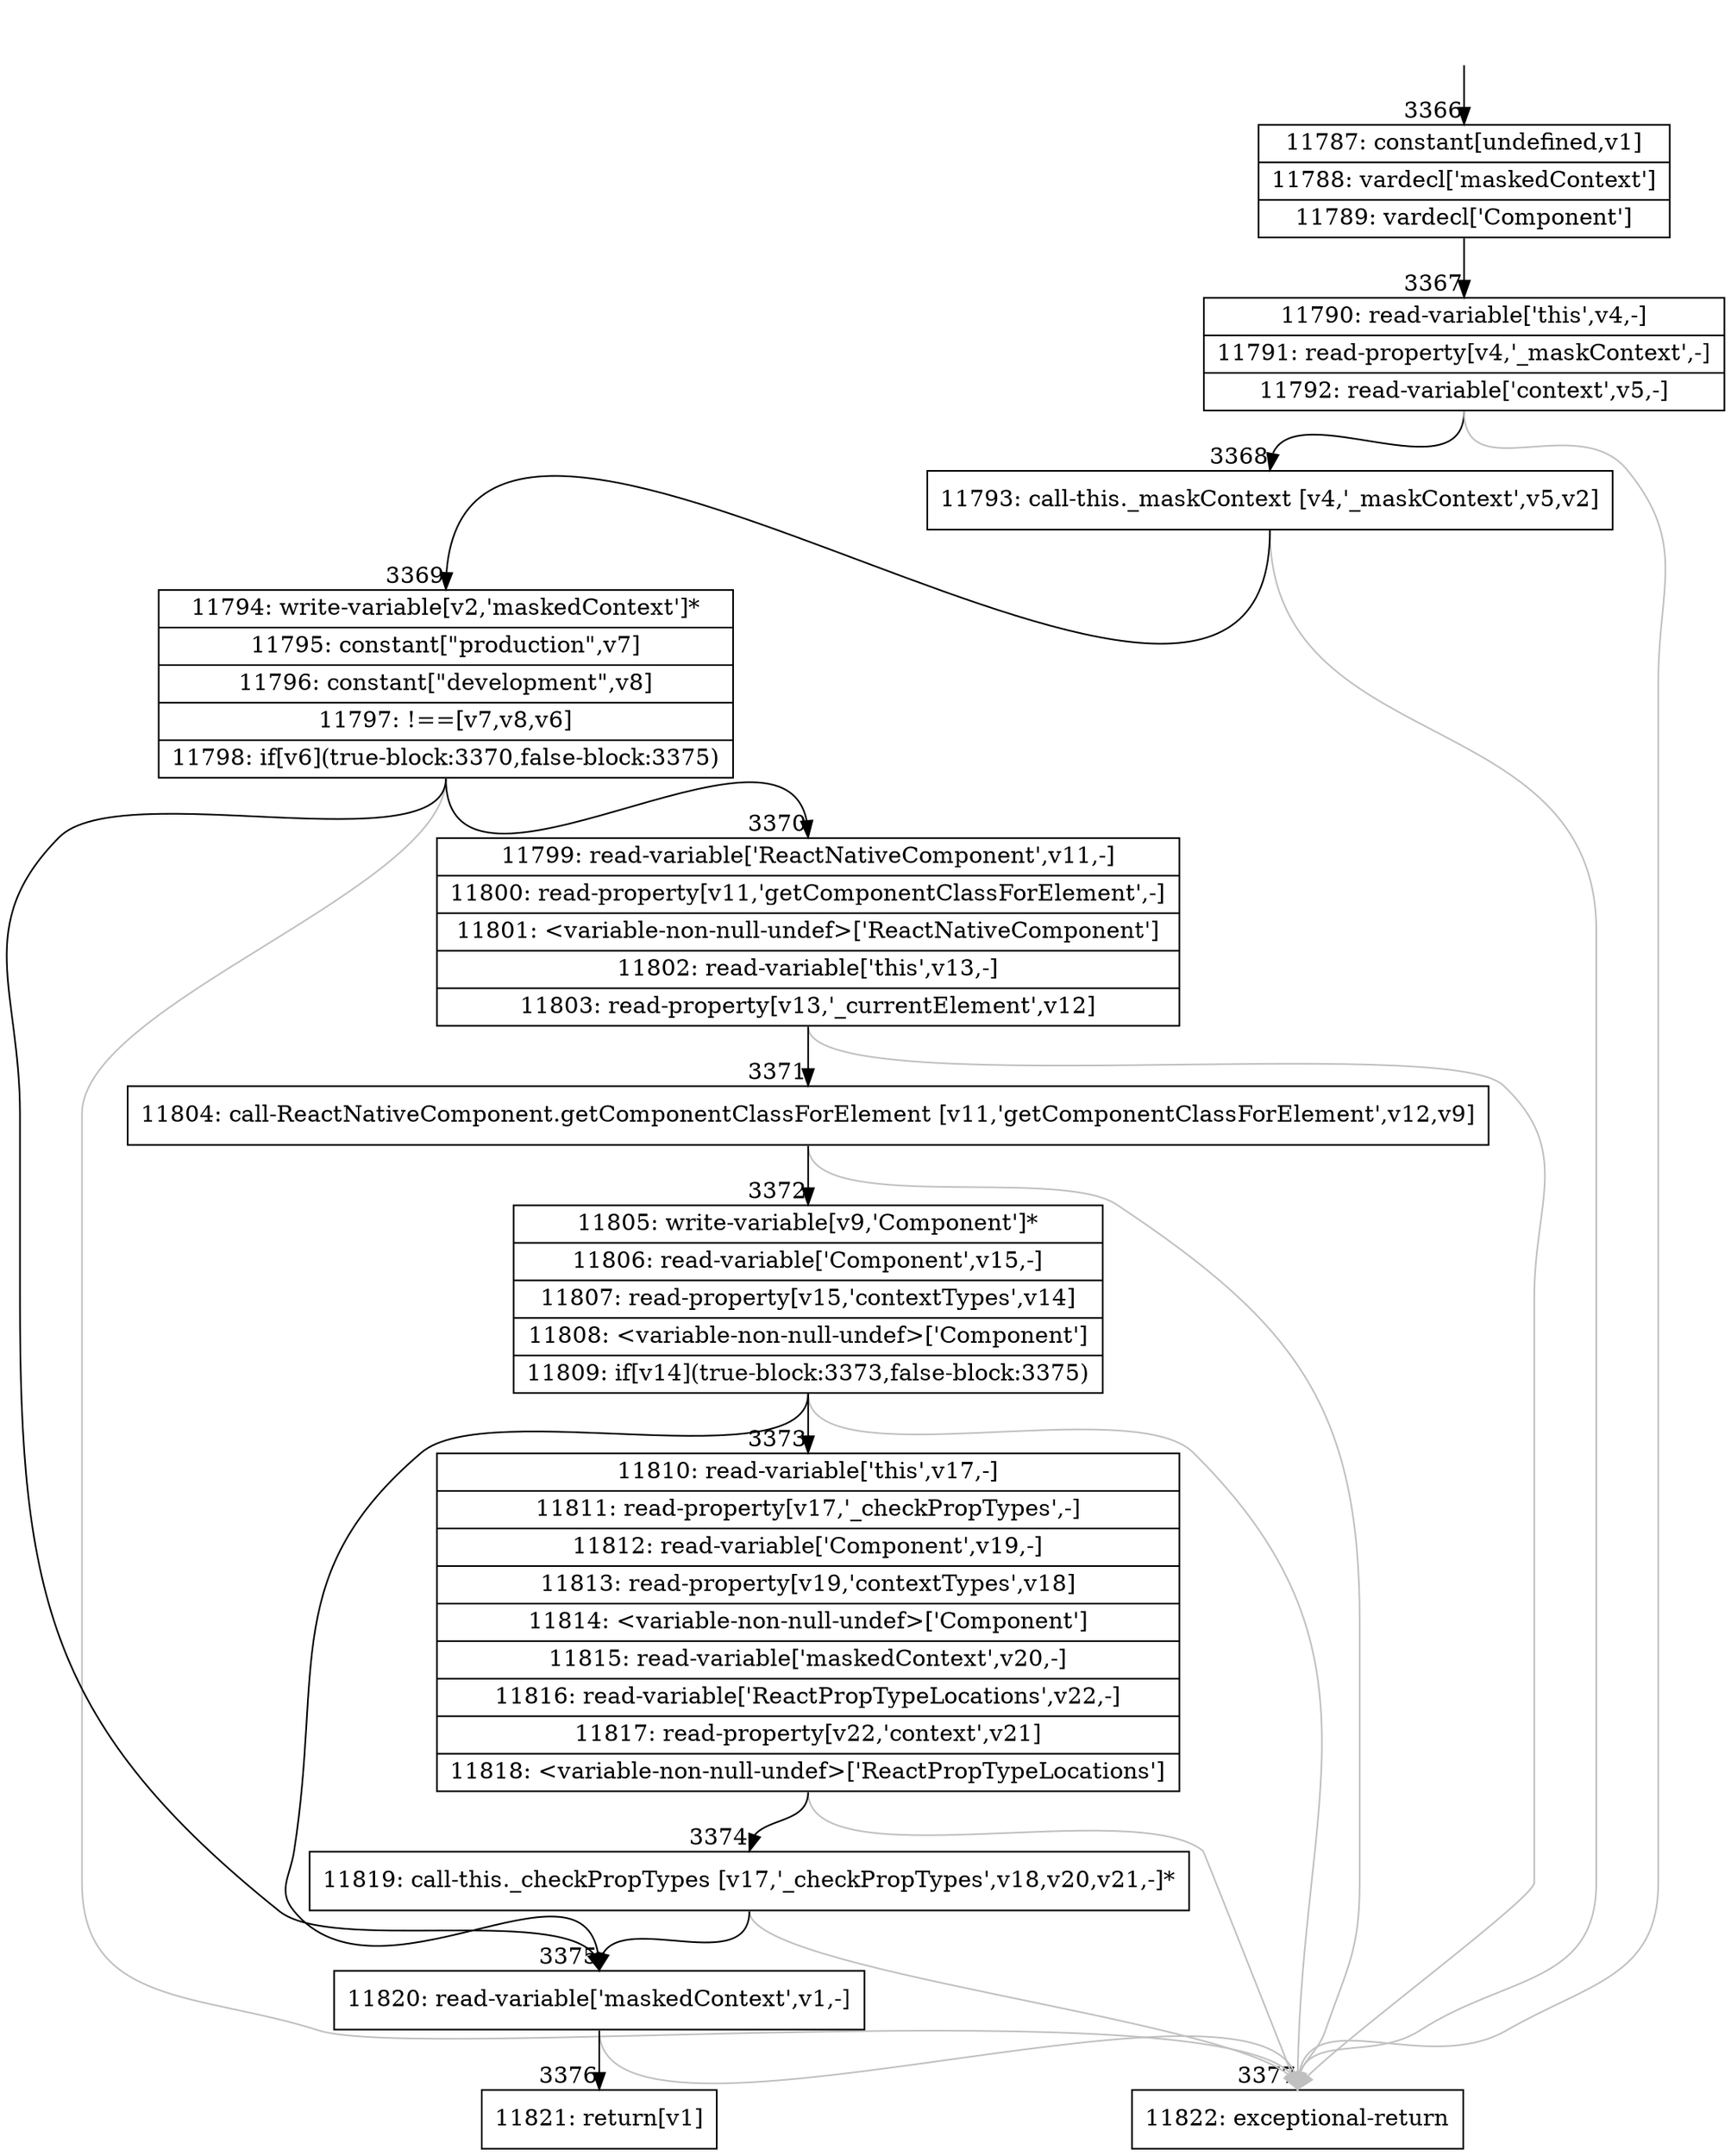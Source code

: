 digraph {
rankdir="TD"
BB_entry238[shape=none,label=""];
BB_entry238 -> BB3366 [tailport=s, headport=n, headlabel="    3366"]
BB3366 [shape=record label="{11787: constant[undefined,v1]|11788: vardecl['maskedContext']|11789: vardecl['Component']}" ] 
BB3366 -> BB3367 [tailport=s, headport=n, headlabel="      3367"]
BB3367 [shape=record label="{11790: read-variable['this',v4,-]|11791: read-property[v4,'_maskContext',-]|11792: read-variable['context',v5,-]}" ] 
BB3367 -> BB3368 [tailport=s, headport=n, headlabel="      3368"]
BB3367 -> BB3377 [tailport=s, headport=n, color=gray, headlabel="      3377"]
BB3368 [shape=record label="{11793: call-this._maskContext [v4,'_maskContext',v5,v2]}" ] 
BB3368 -> BB3369 [tailport=s, headport=n, headlabel="      3369"]
BB3368 -> BB3377 [tailport=s, headport=n, color=gray]
BB3369 [shape=record label="{11794: write-variable[v2,'maskedContext']*|11795: constant[\"production\",v7]|11796: constant[\"development\",v8]|11797: !==[v7,v8,v6]|11798: if[v6](true-block:3370,false-block:3375)}" ] 
BB3369 -> BB3370 [tailport=s, headport=n, headlabel="      3370"]
BB3369 -> BB3375 [tailport=s, headport=n, headlabel="      3375"]
BB3369 -> BB3377 [tailport=s, headport=n, color=gray]
BB3370 [shape=record label="{11799: read-variable['ReactNativeComponent',v11,-]|11800: read-property[v11,'getComponentClassForElement',-]|11801: \<variable-non-null-undef\>['ReactNativeComponent']|11802: read-variable['this',v13,-]|11803: read-property[v13,'_currentElement',v12]}" ] 
BB3370 -> BB3371 [tailport=s, headport=n, headlabel="      3371"]
BB3370 -> BB3377 [tailport=s, headport=n, color=gray]
BB3371 [shape=record label="{11804: call-ReactNativeComponent.getComponentClassForElement [v11,'getComponentClassForElement',v12,v9]}" ] 
BB3371 -> BB3372 [tailport=s, headport=n, headlabel="      3372"]
BB3371 -> BB3377 [tailport=s, headport=n, color=gray]
BB3372 [shape=record label="{11805: write-variable[v9,'Component']*|11806: read-variable['Component',v15,-]|11807: read-property[v15,'contextTypes',v14]|11808: \<variable-non-null-undef\>['Component']|11809: if[v14](true-block:3373,false-block:3375)}" ] 
BB3372 -> BB3373 [tailport=s, headport=n, headlabel="      3373"]
BB3372 -> BB3375 [tailport=s, headport=n]
BB3372 -> BB3377 [tailport=s, headport=n, color=gray]
BB3373 [shape=record label="{11810: read-variable['this',v17,-]|11811: read-property[v17,'_checkPropTypes',-]|11812: read-variable['Component',v19,-]|11813: read-property[v19,'contextTypes',v18]|11814: \<variable-non-null-undef\>['Component']|11815: read-variable['maskedContext',v20,-]|11816: read-variable['ReactPropTypeLocations',v22,-]|11817: read-property[v22,'context',v21]|11818: \<variable-non-null-undef\>['ReactPropTypeLocations']}" ] 
BB3373 -> BB3374 [tailport=s, headport=n, headlabel="      3374"]
BB3373 -> BB3377 [tailport=s, headport=n, color=gray]
BB3374 [shape=record label="{11819: call-this._checkPropTypes [v17,'_checkPropTypes',v18,v20,v21,-]*}" ] 
BB3374 -> BB3375 [tailport=s, headport=n]
BB3374 -> BB3377 [tailport=s, headport=n, color=gray]
BB3375 [shape=record label="{11820: read-variable['maskedContext',v1,-]}" ] 
BB3375 -> BB3376 [tailport=s, headport=n, headlabel="      3376"]
BB3375 -> BB3377 [tailport=s, headport=n, color=gray]
BB3376 [shape=record label="{11821: return[v1]}" ] 
BB3377 [shape=record label="{11822: exceptional-return}" ] 
//#$~ 6559
}
